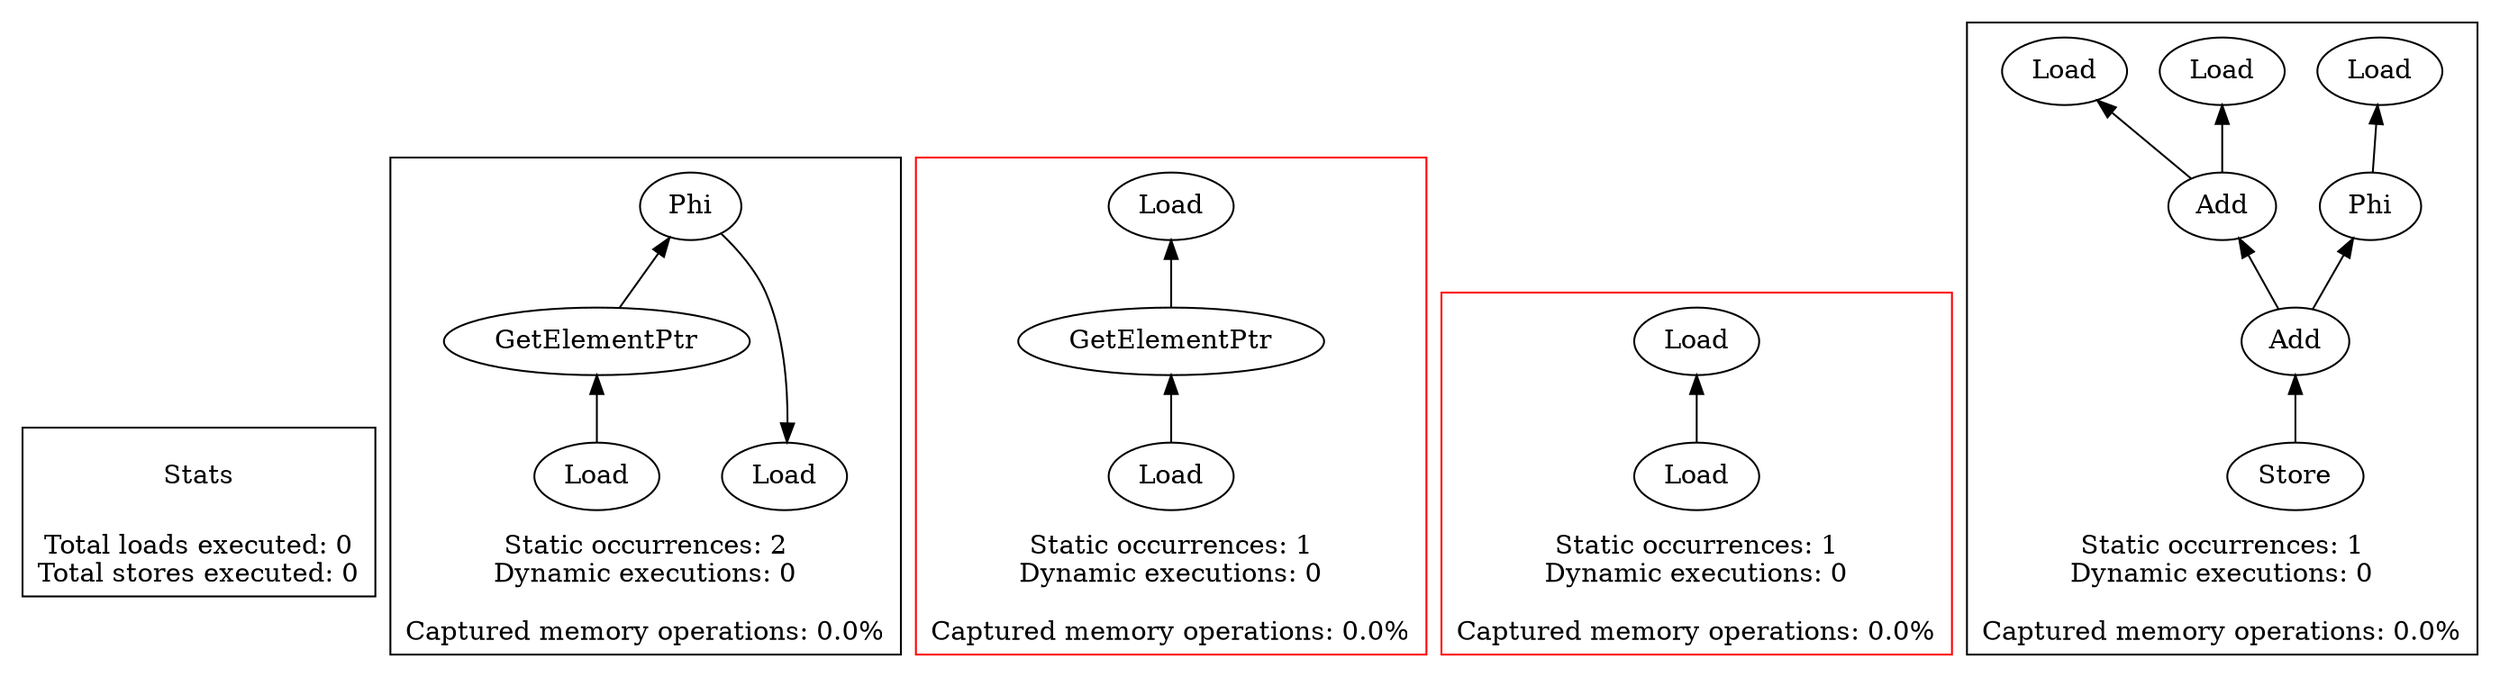 strict digraph {
rankdir=BT
subgraph {
Stats [shape=plaintext]
cluster=true
label="Total loads executed: 0\nTotal stores executed: 0"
}
subgraph {
"0_6" [label="GetElementPtr"]
"0_5" [label="Phi"]
"0_6" -> "0_5"
{
rank=min
comment=<Ids: 7, 15>
"0_15" [label="Load"]
}
"0_5" -> "0_15"
{
rank=min
comment=<Ids: 7, 15>
"0_7" [label="Load"]
}
"0_7" -> "0_6"
cluster=true
label="Static occurrences: 2\nDynamic executions: 0\n\nCaptured memory operations: 0.0%"
}
subgraph {
"1_9" [label="GetElementPtr"]
"1_7" [label="Load"]
"1_9" -> "1_7"
{
rank=min
comment=<Ids: 10>
"1_10" [label="Load"]
}
"1_10" -> "1_9"
cluster=true
label="Static occurrences: 1\nDynamic executions: 0\n\nCaptured memory operations: 0.0%"
color=red
}
subgraph {
{
rank=min
comment=<Ids: 8>
"2_8" [label="Load"]
}
"2_7" [label="Load"]
"2_8" -> "2_7"
cluster=true
label="Static occurrences: 1\nDynamic executions: 0\n\nCaptured memory operations: 0.0%"
color=red
}
subgraph {
"3_11" [label="Add"]
"3_8" [label="Load"]
"3_11" -> "3_8"
"3_4" [label="Phi"]
"3_2" [label="Load"]
"3_4" -> "3_2"
"3_12" [label="Add"]
"3_12" -> "3_11"
"3_12" -> "3_4"
{
rank=min
comment=<Ids: 13>
"3_13" [label="Store"]
}
"3_13" -> "3_12"
"3_10" [label="Load"]
"3_11" -> "3_10"
cluster=true
label="Static occurrences: 1\nDynamic executions: 0\n\nCaptured memory operations: 0.0%"
}
}
